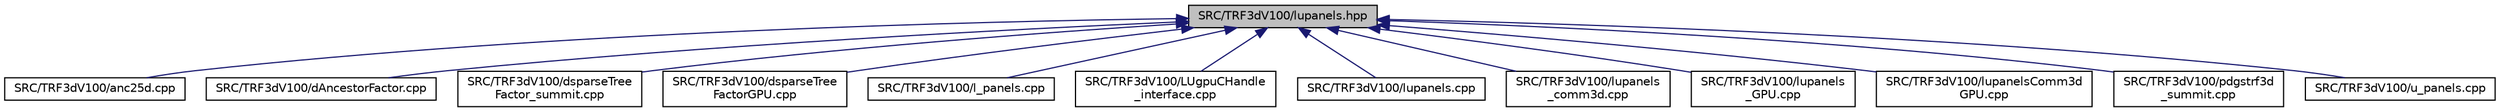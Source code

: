 digraph "SRC/TRF3dV100/lupanels.hpp"
{
 // LATEX_PDF_SIZE
  edge [fontname="Helvetica",fontsize="10",labelfontname="Helvetica",labelfontsize="10"];
  node [fontname="Helvetica",fontsize="10",shape=record];
  Node1 [label="SRC/TRF3dV100/lupanels.hpp",height=0.2,width=0.4,color="black", fillcolor="grey75", style="filled", fontcolor="black",tooltip=" "];
  Node1 -> Node2 [dir="back",color="midnightblue",fontsize="10",style="solid",fontname="Helvetica"];
  Node2 [label="SRC/TRF3dV100/anc25d.cpp",height=0.2,width=0.4,color="black", fillcolor="white", style="filled",URL="$anc25d_8cpp.html",tooltip=" "];
  Node1 -> Node3 [dir="back",color="midnightblue",fontsize="10",style="solid",fontname="Helvetica"];
  Node3 [label="SRC/TRF3dV100/dAncestorFactor.cpp",height=0.2,width=0.4,color="black", fillcolor="white", style="filled",URL="$dAncestorFactor_8cpp.html",tooltip=" "];
  Node1 -> Node4 [dir="back",color="midnightblue",fontsize="10",style="solid",fontname="Helvetica"];
  Node4 [label="SRC/TRF3dV100/dsparseTree\lFactor_summit.cpp",height=0.2,width=0.4,color="black", fillcolor="white", style="filled",URL="$dsparseTreeFactor__summit_8cpp.html",tooltip=" "];
  Node1 -> Node5 [dir="back",color="midnightblue",fontsize="10",style="solid",fontname="Helvetica"];
  Node5 [label="SRC/TRF3dV100/dsparseTree\lFactorGPU.cpp",height=0.2,width=0.4,color="black", fillcolor="white", style="filled",URL="$dsparseTreeFactorGPU_8cpp.html",tooltip=" "];
  Node1 -> Node6 [dir="back",color="midnightblue",fontsize="10",style="solid",fontname="Helvetica"];
  Node6 [label="SRC/TRF3dV100/l_panels.cpp",height=0.2,width=0.4,color="black", fillcolor="white", style="filled",URL="$l__panels_8cpp.html",tooltip=" "];
  Node1 -> Node7 [dir="back",color="midnightblue",fontsize="10",style="solid",fontname="Helvetica"];
  Node7 [label="SRC/TRF3dV100/LUgpuCHandle\l_interface.cpp",height=0.2,width=0.4,color="black", fillcolor="white", style="filled",URL="$LUgpuCHandle__interface_8cpp.html",tooltip=" "];
  Node1 -> Node8 [dir="back",color="midnightblue",fontsize="10",style="solid",fontname="Helvetica"];
  Node8 [label="SRC/TRF3dV100/lupanels.cpp",height=0.2,width=0.4,color="black", fillcolor="white", style="filled",URL="$lupanels_8cpp.html",tooltip=" "];
  Node1 -> Node9 [dir="back",color="midnightblue",fontsize="10",style="solid",fontname="Helvetica"];
  Node9 [label="SRC/TRF3dV100/lupanels\l_comm3d.cpp",height=0.2,width=0.4,color="black", fillcolor="white", style="filled",URL="$lupanels__comm3d_8cpp.html",tooltip=" "];
  Node1 -> Node10 [dir="back",color="midnightblue",fontsize="10",style="solid",fontname="Helvetica"];
  Node10 [label="SRC/TRF3dV100/lupanels\l_GPU.cpp",height=0.2,width=0.4,color="black", fillcolor="white", style="filled",URL="$lupanels__GPU_8cpp.html",tooltip=" "];
  Node1 -> Node11 [dir="back",color="midnightblue",fontsize="10",style="solid",fontname="Helvetica"];
  Node11 [label="SRC/TRF3dV100/lupanelsComm3d\lGPU.cpp",height=0.2,width=0.4,color="black", fillcolor="white", style="filled",URL="$lupanelsComm3dGPU_8cpp.html",tooltip=" "];
  Node1 -> Node12 [dir="back",color="midnightblue",fontsize="10",style="solid",fontname="Helvetica"];
  Node12 [label="SRC/TRF3dV100/pdgstrf3d\l_summit.cpp",height=0.2,width=0.4,color="black", fillcolor="white", style="filled",URL="$pdgstrf3d__summit_8cpp.html",tooltip=" "];
  Node1 -> Node13 [dir="back",color="midnightblue",fontsize="10",style="solid",fontname="Helvetica"];
  Node13 [label="SRC/TRF3dV100/u_panels.cpp",height=0.2,width=0.4,color="black", fillcolor="white", style="filled",URL="$u__panels_8cpp.html",tooltip=" "];
}

